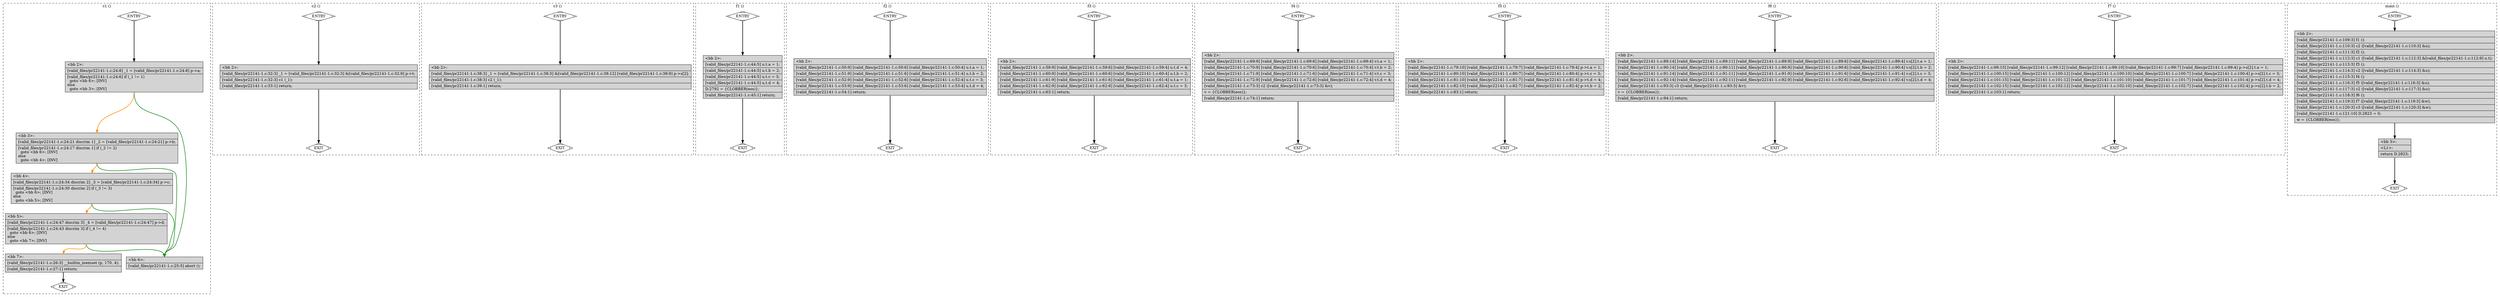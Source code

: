 digraph "a-pr22141-1.c.015t.cfg" {
overlap=false;
subgraph "cluster_c1" {
	style="dashed";
	color="black";
	label="c1 ()";
	fn_0_basic_block_0 [shape=Mdiamond,style=filled,fillcolor=white,label="ENTRY"];

	fn_0_basic_block_1 [shape=Mdiamond,style=filled,fillcolor=white,label="EXIT"];

	fn_0_basic_block_2 [shape=record,style=filled,fillcolor=lightgrey,label="{\<bb\ 2\>:\l\
|[valid_files/pr22141-1.c:24:8]\ _1\ =\ [valid_files/pr22141-1.c:24:8]\ p-\>a;\l\
|[valid_files/pr22141-1.c:24:6]\ if\ (_1\ !=\ 1)\l\
\ \ goto\ \<bb\ 6\>;\ [INV]\l\
else\l\
\ \ goto\ \<bb\ 3\>;\ [INV]\l\
}"];

	fn_0_basic_block_3 [shape=record,style=filled,fillcolor=lightgrey,label="{\<bb\ 3\>:\l\
|[valid_files/pr22141-1.c:24:21\ discrim\ 1]\ _2\ =\ [valid_files/pr22141-1.c:24:21]\ p-\>b;\l\
|[valid_files/pr22141-1.c:24:17\ discrim\ 1]\ if\ (_2\ !=\ 2)\l\
\ \ goto\ \<bb\ 6\>;\ [INV]\l\
else\l\
\ \ goto\ \<bb\ 4\>;\ [INV]\l\
}"];

	fn_0_basic_block_4 [shape=record,style=filled,fillcolor=lightgrey,label="{\<bb\ 4\>:\l\
|[valid_files/pr22141-1.c:24:34\ discrim\ 2]\ _3\ =\ [valid_files/pr22141-1.c:24:34]\ p-\>c;\l\
|[valid_files/pr22141-1.c:24:30\ discrim\ 2]\ if\ (_3\ !=\ 3)\l\
\ \ goto\ \<bb\ 6\>;\ [INV]\l\
else\l\
\ \ goto\ \<bb\ 5\>;\ [INV]\l\
}"];

	fn_0_basic_block_5 [shape=record,style=filled,fillcolor=lightgrey,label="{\<bb\ 5\>:\l\
|[valid_files/pr22141-1.c:24:47\ discrim\ 3]\ _4\ =\ [valid_files/pr22141-1.c:24:47]\ p-\>d;\l\
|[valid_files/pr22141-1.c:24:43\ discrim\ 3]\ if\ (_4\ !=\ 4)\l\
\ \ goto\ \<bb\ 6\>;\ [INV]\l\
else\l\
\ \ goto\ \<bb\ 7\>;\ [INV]\l\
}"];

	fn_0_basic_block_6 [shape=record,style=filled,fillcolor=lightgrey,label="{\<bb\ 6\>:\l\
|[valid_files/pr22141-1.c:25:5]\ abort\ ();\l\
}"];

	fn_0_basic_block_7 [shape=record,style=filled,fillcolor=lightgrey,label="{\<bb\ 7\>:\l\
|[valid_files/pr22141-1.c:26:3]\ __builtin_memset\ (p,\ 170,\ 4);\l\
|[valid_files/pr22141-1.c:27:1]\ return;\l\
}"];

	fn_0_basic_block_0:s -> fn_0_basic_block_2:n [style="solid,bold",color=black,weight=100,constraint=true];
	fn_0_basic_block_2:s -> fn_0_basic_block_6:n [style="solid,bold",color=forestgreen,weight=10,constraint=true];
	fn_0_basic_block_2:s -> fn_0_basic_block_3:n [style="solid,bold",color=darkorange,weight=10,constraint=true];
	fn_0_basic_block_3:s -> fn_0_basic_block_6:n [style="solid,bold",color=forestgreen,weight=10,constraint=true];
	fn_0_basic_block_3:s -> fn_0_basic_block_4:n [style="solid,bold",color=darkorange,weight=10,constraint=true];
	fn_0_basic_block_4:s -> fn_0_basic_block_6:n [style="solid,bold",color=forestgreen,weight=10,constraint=true];
	fn_0_basic_block_4:s -> fn_0_basic_block_5:n [style="solid,bold",color=darkorange,weight=10,constraint=true];
	fn_0_basic_block_5:s -> fn_0_basic_block_6:n [style="solid,bold",color=forestgreen,weight=10,constraint=true];
	fn_0_basic_block_5:s -> fn_0_basic_block_7:n [style="solid,bold",color=darkorange,weight=10,constraint=true];
	fn_0_basic_block_7:s -> fn_0_basic_block_1:n [style="solid,bold",color=black,weight=10,constraint=true];
	fn_0_basic_block_0:s -> fn_0_basic_block_1:n [style="invis",constraint=true];
}
subgraph "cluster_c2" {
	style="dashed";
	color="black";
	label="c2 ()";
	fn_1_basic_block_0 [shape=Mdiamond,style=filled,fillcolor=white,label="ENTRY"];

	fn_1_basic_block_1 [shape=Mdiamond,style=filled,fillcolor=white,label="EXIT"];

	fn_1_basic_block_2 [shape=record,style=filled,fillcolor=lightgrey,label="{\<bb\ 2\>:\l\
|[valid_files/pr22141-1.c:32:3]\ _1\ =\ [valid_files/pr22141-1.c:32:3]\ &[valid_files/pr22141-1.c:32:9]\ p-\>t;\l\
|[valid_files/pr22141-1.c:32:3]\ c1\ (_1);\l\
|[valid_files/pr22141-1.c:33:1]\ return;\l\
}"];

	fn_1_basic_block_0:s -> fn_1_basic_block_2:n [style="solid,bold",color=black,weight=100,constraint=true];
	fn_1_basic_block_2:s -> fn_1_basic_block_1:n [style="solid,bold",color=black,weight=10,constraint=true];
	fn_1_basic_block_0:s -> fn_1_basic_block_1:n [style="invis",constraint=true];
}
subgraph "cluster_c3" {
	style="dashed";
	color="black";
	label="c3 ()";
	fn_2_basic_block_0 [shape=Mdiamond,style=filled,fillcolor=white,label="ENTRY"];

	fn_2_basic_block_1 [shape=Mdiamond,style=filled,fillcolor=white,label="EXIT"];

	fn_2_basic_block_2 [shape=record,style=filled,fillcolor=lightgrey,label="{\<bb\ 2\>:\l\
|[valid_files/pr22141-1.c:38:3]\ _1\ =\ [valid_files/pr22141-1.c:38:3]\ &[valid_files/pr22141-1.c:38:12]\ [valid_files/pr22141-1.c:38:9]\ p-\>s[2];\l\
|[valid_files/pr22141-1.c:38:3]\ c2\ (_1);\l\
|[valid_files/pr22141-1.c:39:1]\ return;\l\
}"];

	fn_2_basic_block_0:s -> fn_2_basic_block_2:n [style="solid,bold",color=black,weight=100,constraint=true];
	fn_2_basic_block_2:s -> fn_2_basic_block_1:n [style="solid,bold",color=black,weight=10,constraint=true];
	fn_2_basic_block_0:s -> fn_2_basic_block_1:n [style="invis",constraint=true];
}
subgraph "cluster_f1" {
	style="dashed";
	color="black";
	label="f1 ()";
	fn_3_basic_block_0 [shape=Mdiamond,style=filled,fillcolor=white,label="ENTRY"];

	fn_3_basic_block_1 [shape=Mdiamond,style=filled,fillcolor=white,label="EXIT"];

	fn_3_basic_block_2 [shape=record,style=filled,fillcolor=lightgrey,label="{\<bb\ 2\>:\l\
|[valid_files/pr22141-1.c:44:5]\ u.t.a\ =\ 1;\l\
|[valid_files/pr22141-1.c:44:5]\ u.t.b\ =\ 2;\l\
|[valid_files/pr22141-1.c:44:5]\ u.t.c\ =\ 3;\l\
|[valid_files/pr22141-1.c:44:5]\ u.t.d\ =\ 4;\l\
|D.2792\ =\ \{CLOBBER(eos)\};\l\
|[valid_files/pr22141-1.c:45:1]\ return;\l\
}"];

	fn_3_basic_block_0:s -> fn_3_basic_block_2:n [style="solid,bold",color=black,weight=100,constraint=true];
	fn_3_basic_block_2:s -> fn_3_basic_block_1:n [style="solid,bold",color=black,weight=10,constraint=true];
	fn_3_basic_block_0:s -> fn_3_basic_block_1:n [style="invis",constraint=true];
}
subgraph "cluster_f2" {
	style="dashed";
	color="black";
	label="f2 ()";
	fn_4_basic_block_0 [shape=Mdiamond,style=filled,fillcolor=white,label="ENTRY"];

	fn_4_basic_block_1 [shape=Mdiamond,style=filled,fillcolor=white,label="EXIT"];

	fn_4_basic_block_2 [shape=record,style=filled,fillcolor=lightgrey,label="{\<bb\ 2\>:\l\
|[valid_files/pr22141-1.c:50:9]\ [valid_files/pr22141-1.c:50:6]\ [valid_files/pr22141-1.c:50:4]\ u.t.a\ =\ 1;\l\
|[valid_files/pr22141-1.c:51:9]\ [valid_files/pr22141-1.c:51:6]\ [valid_files/pr22141-1.c:51:4]\ u.t.b\ =\ 2;\l\
|[valid_files/pr22141-1.c:52:9]\ [valid_files/pr22141-1.c:52:6]\ [valid_files/pr22141-1.c:52:4]\ u.t.c\ =\ 3;\l\
|[valid_files/pr22141-1.c:53:9]\ [valid_files/pr22141-1.c:53:6]\ [valid_files/pr22141-1.c:53:4]\ u.t.d\ =\ 4;\l\
|[valid_files/pr22141-1.c:54:1]\ return;\l\
}"];

	fn_4_basic_block_0:s -> fn_4_basic_block_2:n [style="solid,bold",color=black,weight=100,constraint=true];
	fn_4_basic_block_2:s -> fn_4_basic_block_1:n [style="solid,bold",color=black,weight=10,constraint=true];
	fn_4_basic_block_0:s -> fn_4_basic_block_1:n [style="invis",constraint=true];
}
subgraph "cluster_f3" {
	style="dashed";
	color="black";
	label="f3 ()";
	fn_5_basic_block_0 [shape=Mdiamond,style=filled,fillcolor=white,label="ENTRY"];

	fn_5_basic_block_1 [shape=Mdiamond,style=filled,fillcolor=white,label="EXIT"];

	fn_5_basic_block_2 [shape=record,style=filled,fillcolor=lightgrey,label="{\<bb\ 2\>:\l\
|[valid_files/pr22141-1.c:59:9]\ [valid_files/pr22141-1.c:59:6]\ [valid_files/pr22141-1.c:59:4]\ u.t.d\ =\ 4;\l\
|[valid_files/pr22141-1.c:60:9]\ [valid_files/pr22141-1.c:60:6]\ [valid_files/pr22141-1.c:60:4]\ u.t.b\ =\ 2;\l\
|[valid_files/pr22141-1.c:61:9]\ [valid_files/pr22141-1.c:61:6]\ [valid_files/pr22141-1.c:61:4]\ u.t.a\ =\ 1;\l\
|[valid_files/pr22141-1.c:62:9]\ [valid_files/pr22141-1.c:62:6]\ [valid_files/pr22141-1.c:62:4]\ u.t.c\ =\ 3;\l\
|[valid_files/pr22141-1.c:63:1]\ return;\l\
}"];

	fn_5_basic_block_0:s -> fn_5_basic_block_2:n [style="solid,bold",color=black,weight=100,constraint=true];
	fn_5_basic_block_2:s -> fn_5_basic_block_1:n [style="solid,bold",color=black,weight=10,constraint=true];
	fn_5_basic_block_0:s -> fn_5_basic_block_1:n [style="invis",constraint=true];
}
subgraph "cluster_f4" {
	style="dashed";
	color="black";
	label="f4 ()";
	fn_6_basic_block_0 [shape=Mdiamond,style=filled,fillcolor=white,label="ENTRY"];

	fn_6_basic_block_1 [shape=Mdiamond,style=filled,fillcolor=white,label="EXIT"];

	fn_6_basic_block_2 [shape=record,style=filled,fillcolor=lightgrey,label="{\<bb\ 2\>:\l\
|[valid_files/pr22141-1.c:69:9]\ [valid_files/pr22141-1.c:69:6]\ [valid_files/pr22141-1.c:69:4]\ v.t.a\ =\ 1;\l\
|[valid_files/pr22141-1.c:70:9]\ [valid_files/pr22141-1.c:70:6]\ [valid_files/pr22141-1.c:70:4]\ v.t.b\ =\ 2;\l\
|[valid_files/pr22141-1.c:71:9]\ [valid_files/pr22141-1.c:71:6]\ [valid_files/pr22141-1.c:71:4]\ v.t.c\ =\ 3;\l\
|[valid_files/pr22141-1.c:72:9]\ [valid_files/pr22141-1.c:72:6]\ [valid_files/pr22141-1.c:72:4]\ v.t.d\ =\ 4;\l\
|[valid_files/pr22141-1.c:73:3]\ c2\ ([valid_files/pr22141-1.c:73:3]\ &v);\l\
|v\ =\ \{CLOBBER(eos)\};\l\
|[valid_files/pr22141-1.c:74:1]\ return;\l\
}"];

	fn_6_basic_block_0:s -> fn_6_basic_block_2:n [style="solid,bold",color=black,weight=100,constraint=true];
	fn_6_basic_block_2:s -> fn_6_basic_block_1:n [style="solid,bold",color=black,weight=10,constraint=true];
	fn_6_basic_block_0:s -> fn_6_basic_block_1:n [style="invis",constraint=true];
}
subgraph "cluster_f5" {
	style="dashed";
	color="black";
	label="f5 ()";
	fn_7_basic_block_0 [shape=Mdiamond,style=filled,fillcolor=white,label="ENTRY"];

	fn_7_basic_block_1 [shape=Mdiamond,style=filled,fillcolor=white,label="EXIT"];

	fn_7_basic_block_2 [shape=record,style=filled,fillcolor=lightgrey,label="{\<bb\ 2\>:\l\
|[valid_files/pr22141-1.c:79:10]\ [valid_files/pr22141-1.c:79:7]\ [valid_files/pr22141-1.c:79:4]\ p-\>t.a\ =\ 1;\l\
|[valid_files/pr22141-1.c:80:10]\ [valid_files/pr22141-1.c:80:7]\ [valid_files/pr22141-1.c:80:4]\ p-\>t.c\ =\ 3;\l\
|[valid_files/pr22141-1.c:81:10]\ [valid_files/pr22141-1.c:81:7]\ [valid_files/pr22141-1.c:81:4]\ p-\>t.d\ =\ 4;\l\
|[valid_files/pr22141-1.c:82:10]\ [valid_files/pr22141-1.c:82:7]\ [valid_files/pr22141-1.c:82:4]\ p-\>t.b\ =\ 2;\l\
|[valid_files/pr22141-1.c:83:1]\ return;\l\
}"];

	fn_7_basic_block_0:s -> fn_7_basic_block_2:n [style="solid,bold",color=black,weight=100,constraint=true];
	fn_7_basic_block_2:s -> fn_7_basic_block_1:n [style="solid,bold",color=black,weight=10,constraint=true];
	fn_7_basic_block_0:s -> fn_7_basic_block_1:n [style="invis",constraint=true];
}
subgraph "cluster_f6" {
	style="dashed";
	color="black";
	label="f6 ()";
	fn_8_basic_block_0 [shape=Mdiamond,style=filled,fillcolor=white,label="ENTRY"];

	fn_8_basic_block_1 [shape=Mdiamond,style=filled,fillcolor=white,label="EXIT"];

	fn_8_basic_block_2 [shape=record,style=filled,fillcolor=lightgrey,label="{\<bb\ 2\>:\l\
|[valid_files/pr22141-1.c:89:14]\ [valid_files/pr22141-1.c:89:11]\ [valid_files/pr22141-1.c:89:9]\ [valid_files/pr22141-1.c:89:6]\ [valid_files/pr22141-1.c:89:4]\ v.s[2].t.a\ =\ 1;\l\
|[valid_files/pr22141-1.c:90:14]\ [valid_files/pr22141-1.c:90:11]\ [valid_files/pr22141-1.c:90:9]\ [valid_files/pr22141-1.c:90:6]\ [valid_files/pr22141-1.c:90:4]\ v.s[2].t.b\ =\ 2;\l\
|[valid_files/pr22141-1.c:91:14]\ [valid_files/pr22141-1.c:91:11]\ [valid_files/pr22141-1.c:91:9]\ [valid_files/pr22141-1.c:91:6]\ [valid_files/pr22141-1.c:91:4]\ v.s[2].t.c\ =\ 3;\l\
|[valid_files/pr22141-1.c:92:14]\ [valid_files/pr22141-1.c:92:11]\ [valid_files/pr22141-1.c:92:9]\ [valid_files/pr22141-1.c:92:6]\ [valid_files/pr22141-1.c:92:4]\ v.s[2].t.d\ =\ 4;\l\
|[valid_files/pr22141-1.c:93:3]\ c3\ ([valid_files/pr22141-1.c:93:3]\ &v);\l\
|v\ =\ \{CLOBBER(eos)\};\l\
|[valid_files/pr22141-1.c:94:1]\ return;\l\
}"];

	fn_8_basic_block_0:s -> fn_8_basic_block_2:n [style="solid,bold",color=black,weight=100,constraint=true];
	fn_8_basic_block_2:s -> fn_8_basic_block_1:n [style="solid,bold",color=black,weight=10,constraint=true];
	fn_8_basic_block_0:s -> fn_8_basic_block_1:n [style="invis",constraint=true];
}
subgraph "cluster_f7" {
	style="dashed";
	color="black";
	label="f7 ()";
	fn_9_basic_block_0 [shape=Mdiamond,style=filled,fillcolor=white,label="ENTRY"];

	fn_9_basic_block_1 [shape=Mdiamond,style=filled,fillcolor=white,label="EXIT"];

	fn_9_basic_block_2 [shape=record,style=filled,fillcolor=lightgrey,label="{\<bb\ 2\>:\l\
|[valid_files/pr22141-1.c:99:15]\ [valid_files/pr22141-1.c:99:12]\ [valid_files/pr22141-1.c:99:10]\ [valid_files/pr22141-1.c:99:7]\ [valid_files/pr22141-1.c:99:4]\ p-\>s[2].t.a\ =\ 1;\l\
|[valid_files/pr22141-1.c:100:15]\ [valid_files/pr22141-1.c:100:12]\ [valid_files/pr22141-1.c:100:10]\ [valid_files/pr22141-1.c:100:7]\ [valid_files/pr22141-1.c:100:4]\ p-\>s[2].t.c\ =\ 3;\l\
|[valid_files/pr22141-1.c:101:15]\ [valid_files/pr22141-1.c:101:12]\ [valid_files/pr22141-1.c:101:10]\ [valid_files/pr22141-1.c:101:7]\ [valid_files/pr22141-1.c:101:4]\ p-\>s[2].t.d\ =\ 4;\l\
|[valid_files/pr22141-1.c:102:15]\ [valid_files/pr22141-1.c:102:12]\ [valid_files/pr22141-1.c:102:10]\ [valid_files/pr22141-1.c:102:7]\ [valid_files/pr22141-1.c:102:4]\ p-\>s[2].t.b\ =\ 2;\l\
|[valid_files/pr22141-1.c:103:1]\ return;\l\
}"];

	fn_9_basic_block_0:s -> fn_9_basic_block_2:n [style="solid,bold",color=black,weight=100,constraint=true];
	fn_9_basic_block_2:s -> fn_9_basic_block_1:n [style="solid,bold",color=black,weight=10,constraint=true];
	fn_9_basic_block_0:s -> fn_9_basic_block_1:n [style="invis",constraint=true];
}
subgraph "cluster_main" {
	style="dashed";
	color="black";
	label="main ()";
	fn_10_basic_block_0 [shape=Mdiamond,style=filled,fillcolor=white,label="ENTRY"];

	fn_10_basic_block_1 [shape=Mdiamond,style=filled,fillcolor=white,label="EXIT"];

	fn_10_basic_block_2 [shape=record,style=filled,fillcolor=lightgrey,label="{\<bb\ 2\>:\l\
|[valid_files/pr22141-1.c:109:3]\ f1\ ();\l\
|[valid_files/pr22141-1.c:110:3]\ c2\ ([valid_files/pr22141-1.c:110:3]\ &u);\l\
|[valid_files/pr22141-1.c:111:3]\ f2\ ();\l\
|[valid_files/pr22141-1.c:112:3]\ c1\ ([valid_files/pr22141-1.c:112:3]\ &[valid_files/pr22141-1.c:112:9]\ u.t);\l\
|[valid_files/pr22141-1.c:113:3]\ f3\ ();\l\
|[valid_files/pr22141-1.c:114:3]\ c2\ ([valid_files/pr22141-1.c:114:3]\ &u);\l\
|[valid_files/pr22141-1.c:115:3]\ f4\ ();\l\
|[valid_files/pr22141-1.c:116:3]\ f5\ ([valid_files/pr22141-1.c:116:3]\ &u);\l\
|[valid_files/pr22141-1.c:117:3]\ c2\ ([valid_files/pr22141-1.c:117:3]\ &u);\l\
|[valid_files/pr22141-1.c:118:3]\ f6\ ();\l\
|[valid_files/pr22141-1.c:119:3]\ f7\ ([valid_files/pr22141-1.c:119:3]\ &w);\l\
|[valid_files/pr22141-1.c:120:3]\ c3\ ([valid_files/pr22141-1.c:120:3]\ &w);\l\
|[valid_files/pr22141-1.c:121:10]\ D.2823\ =\ 0;\l\
|w\ =\ \{CLOBBER(eos)\};\l\
}"];

	fn_10_basic_block_3 [shape=record,style=filled,fillcolor=lightgrey,label="{\<bb\ 3\>:\l\
|\<L1\>:\l\
|return\ D.2823;\l\
}"];

	fn_10_basic_block_0:s -> fn_10_basic_block_2:n [style="solid,bold",color=black,weight=100,constraint=true];
	fn_10_basic_block_2:s -> fn_10_basic_block_3:n [style="solid,bold",color=black,weight=100,constraint=true];
	fn_10_basic_block_3:s -> fn_10_basic_block_1:n [style="solid,bold",color=black,weight=10,constraint=true];
	fn_10_basic_block_0:s -> fn_10_basic_block_1:n [style="invis",constraint=true];
}
}
